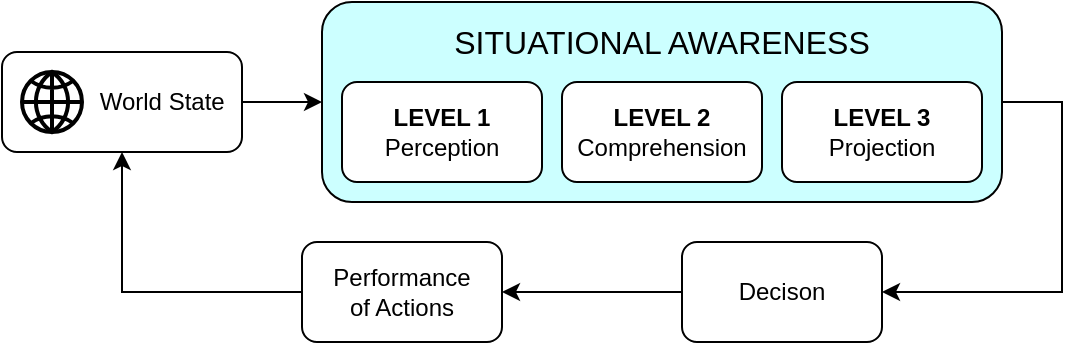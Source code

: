<mxfile version="16.5.1" type="device"><diagram id="n4EDJcYpWLA6CA_woU_C" name="Page-1"><mxGraphModel dx="1051" dy="687" grid="1" gridSize="10" guides="1" tooltips="1" connect="1" arrows="1" fold="1" page="1" pageScale="1" pageWidth="827" pageHeight="1169" math="0" shadow="0"><root><mxCell id="0"/><mxCell id="1" parent="0"/><mxCell id="q6gWBCScX3ImkpmDlp5D-4" value="CCFFFF" style="rounded=1;whiteSpace=wrap;html=1;fillColor=#CCFFFF;strokeColor=#000000;" vertex="1" parent="1"><mxGeometry x="210" y="210" width="340" height="100" as="geometry"/></mxCell><mxCell id="q6gWBCScX3ImkpmDlp5D-1" value="&lt;b&gt;LEVEL 1&lt;br&gt;&lt;/b&gt;Perception" style="rounded=1;whiteSpace=wrap;html=1;" vertex="1" parent="1"><mxGeometry x="220" y="250" width="100" height="50" as="geometry"/></mxCell><mxCell id="q6gWBCScX3ImkpmDlp5D-2" value="&lt;b&gt;LEVEL 2&lt;/b&gt;&lt;br&gt;Comprehension" style="rounded=1;whiteSpace=wrap;html=1;" vertex="1" parent="1"><mxGeometry x="330" y="250" width="100" height="50" as="geometry"/></mxCell><mxCell id="q6gWBCScX3ImkpmDlp5D-3" value="&lt;b&gt;LEVEL 3&lt;/b&gt;&lt;br&gt;Projection" style="rounded=1;whiteSpace=wrap;html=1;" vertex="1" parent="1"><mxGeometry x="440" y="250" width="100" height="50" as="geometry"/></mxCell><mxCell id="q6gWBCScX3ImkpmDlp5D-6" value="&lt;font style=&quot;font-size: 16px&quot;&gt;SITUATIONAL AWARENESS&lt;/font&gt;" style="text;html=1;strokeColor=none;fillColor=none;align=center;verticalAlign=middle;whiteSpace=wrap;rounded=0;" vertex="1" parent="1"><mxGeometry x="210" y="210" width="340" height="40" as="geometry"/></mxCell><mxCell id="q6gWBCScX3ImkpmDlp5D-7" value="Performance &lt;br&gt;of Actions" style="rounded=1;whiteSpace=wrap;html=1;" vertex="1" parent="1"><mxGeometry x="200" y="330" width="100" height="50" as="geometry"/></mxCell><mxCell id="q6gWBCScX3ImkpmDlp5D-9" value="Decison" style="rounded=1;whiteSpace=wrap;html=1;" vertex="1" parent="1"><mxGeometry x="390" y="330" width="100" height="50" as="geometry"/></mxCell><mxCell id="q6gWBCScX3ImkpmDlp5D-10" value="World State&amp;nbsp;&amp;nbsp;" style="rounded=1;whiteSpace=wrap;html=1;align=right;" vertex="1" parent="1"><mxGeometry x="50" y="235" width="120" height="50" as="geometry"/></mxCell><mxCell id="q6gWBCScX3ImkpmDlp5D-11" value="" style="endArrow=classic;html=1;rounded=0;fontSize=14;exitX=1;exitY=0.5;exitDx=0;exitDy=0;entryX=0;entryY=0.5;entryDx=0;entryDy=0;" edge="1" parent="1" source="q6gWBCScX3ImkpmDlp5D-10" target="q6gWBCScX3ImkpmDlp5D-4"><mxGeometry width="50" height="50" relative="1" as="geometry"><mxPoint x="310" y="320" as="sourcePoint"/><mxPoint x="210" y="260" as="targetPoint"/></mxGeometry></mxCell><mxCell id="q6gWBCScX3ImkpmDlp5D-15" value="" style="endArrow=classic;html=1;rounded=0;fontSize=14;entryX=1;entryY=0.5;entryDx=0;entryDy=0;" edge="1" parent="1" source="q6gWBCScX3ImkpmDlp5D-4" target="q6gWBCScX3ImkpmDlp5D-9"><mxGeometry width="50" height="50" relative="1" as="geometry"><mxPoint x="480" y="310" as="sourcePoint"/><mxPoint x="510" y="355" as="targetPoint"/><Array as="points"><mxPoint x="580" y="260"/><mxPoint x="580" y="355"/></Array></mxGeometry></mxCell><mxCell id="q6gWBCScX3ImkpmDlp5D-16" value="" style="endArrow=classic;html=1;rounded=0;fontSize=14;exitX=0;exitY=0.5;exitDx=0;exitDy=0;entryX=1;entryY=0.5;entryDx=0;entryDy=0;" edge="1" parent="1" source="q6gWBCScX3ImkpmDlp5D-9" target="q6gWBCScX3ImkpmDlp5D-7"><mxGeometry width="50" height="50" relative="1" as="geometry"><mxPoint x="390" y="340" as="sourcePoint"/><mxPoint x="440" y="290" as="targetPoint"/></mxGeometry></mxCell><mxCell id="q6gWBCScX3ImkpmDlp5D-17" value="" style="endArrow=classic;html=1;rounded=0;fontSize=14;exitX=0;exitY=0.5;exitDx=0;exitDy=0;" edge="1" parent="1" source="q6gWBCScX3ImkpmDlp5D-7" target="q6gWBCScX3ImkpmDlp5D-10"><mxGeometry width="50" height="50" relative="1" as="geometry"><mxPoint x="400" y="365" as="sourcePoint"/><mxPoint x="380" y="365" as="targetPoint"/><Array as="points"><mxPoint x="110" y="355"/></Array></mxGeometry></mxCell><mxCell id="q6gWBCScX3ImkpmDlp5D-18" value="" style="html=1;verticalLabelPosition=bottom;align=center;labelBackgroundColor=#ffffff;verticalAlign=top;strokeWidth=2;strokeColor=default;shadow=0;dashed=0;shape=mxgraph.ios7.icons.globe;fontSize=16;fillColor=none;gradientColor=none;" vertex="1" parent="1"><mxGeometry x="60" y="245" width="30" height="30" as="geometry"/></mxCell></root></mxGraphModel></diagram></mxfile>